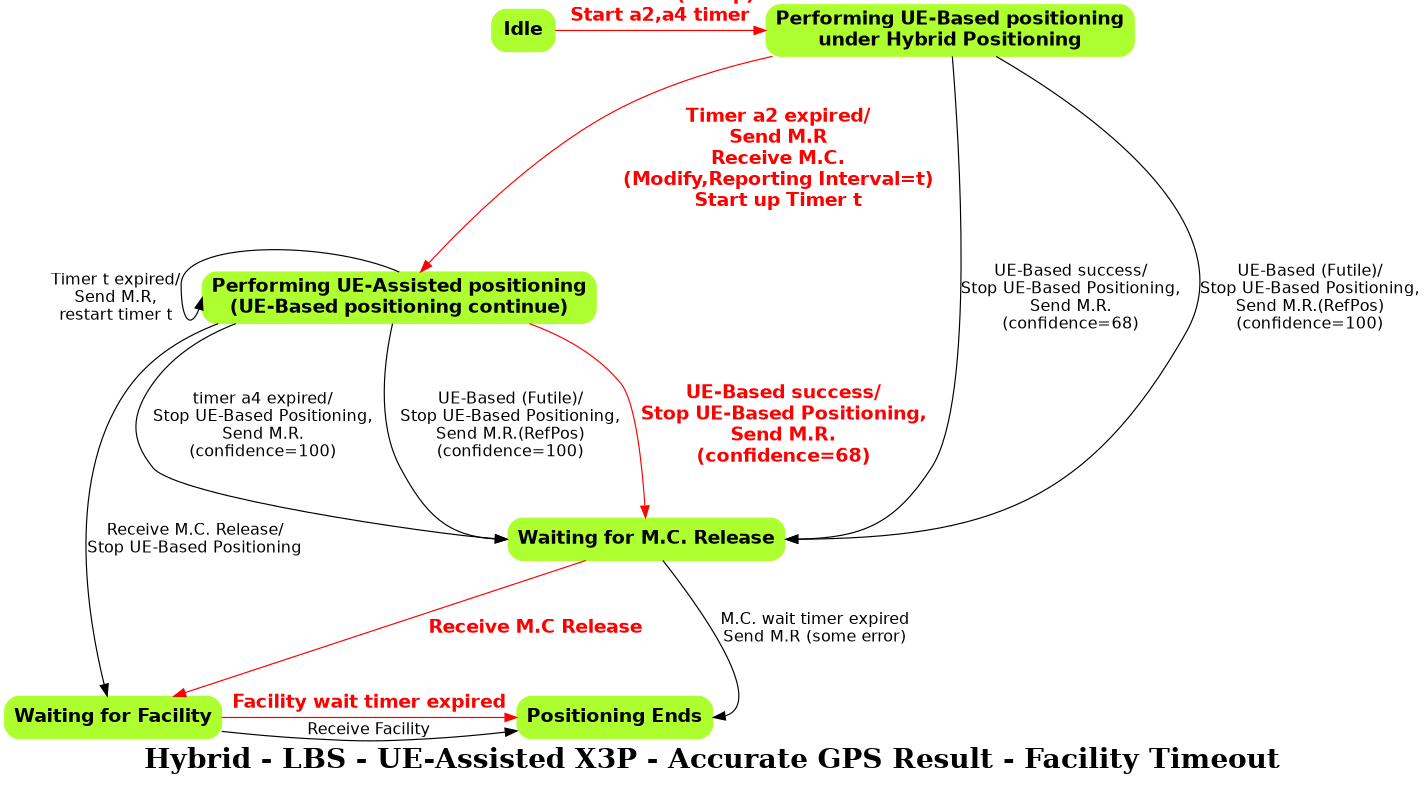 digraph finite_state_machine {
	//rankdir=LR;
	rankdir=TB;
	ranksep=1.2;
	orientation=portrait;
	fontpath="C:\WINNT\Fonts";
	size="9.5,7.5";
	graph [	fontname = "Times-Bold",fontsize = 24,
//
//Use Case Title
//
		label = "Hybrid - LBS - UE-Assisted X3P - Accurate GPS Result - Facility Timeout"];
//
	node [shape=box,style="rounded,filled", color=greenyellow, fontname="Helvetica-Bold",fontsize=16];
	edge [fontname="Helvetica",fontsize=14];
//
// 	[fontname="Helvetica-Bold",fontsize=16, fontcolor=red, color=red]
//

//
// List of State
//
{ rank = same;
	Idle [label="Idle"];
	UE_Based [label="Performing UE-Based positioning\nunder Hybrid Positioning"];
}
	UE_Assisted [label="Performing UE-Assisted positioning\n(UE-Based positioning continue)"];
	Waiting_MC [label="Waiting for M.C. Release"];
{ rank = same;
	Waiting_Facility [label="Waiting for Facility"];
	End [label="Positioning Ends"];
}


//	UE_Based -> Waiting_MC [label = "UE-Based success/\nStop UE-Based Positioning,\nSend M.R.\n(confidence=68)"];


//
// Idle State
//
	Idle -> UE_Based [label = "Send M.C. (Setup)\nStart a2,a4 timer"
				,fontname="Helvetica-Bold",fontsize=16, fontcolor=red, color=red];


//
// UE Based State
//
	//
	//Transition to UE-Assisted	
	//
	UE_Based -> UE_Assisted [label="Timer a2 expired/\nSend M.R\nReceive M.C.\n(Modify,Reporting Interval=t)\nStart up Timer t"
				,fontname="Helvetica-Bold",fontsize=16, fontcolor=red, color=red];
	//
	//Transition to Waiting for M.C.	
	//
	UE_Based -> "Waiting_MC":e [label = "UE-Based success/\nStop UE-Based Positioning,\nSend M.R.\n(confidence=68)"];
	UE_Based -> "Waiting_MC":e [label = "UE-Based (Futile)/\nStop UE-Based Positioning,\nSend M.R.(RefPos)\n(confidence=100)"];
	//UE_Based -> "Waiting_MC":e [label = "Ref Position\naccurate enough/\nStop UE-Based Positioning,\nSend M.R.\n(confidence=0)"];
	
 	
//
// UE Assisted State
//

	//Loopback
	UE_Assisted:n -> UE_Assisted:w [label="Timer t expired/\nSend M.R,\nrestart timer t"];
	//
	//Transition to Waiting for M.C.	
	//
	UE_Assisted -> Waiting_MC:w [label = "timer a4 expired/\nStop UE-Based Positioning,\nSend M.R.\n(confidence=100)"];
	UE_Assisted -> Waiting_MC:w [label = "UE-Based (Futile)/\nStop UE-Based Positioning,\nSend M.R.(RefPos)\n(confidence=100)"];
	UE_Assisted -> Waiting_Facility [label = "Receive M.C. Release/\nStop UE-Based Positioning"];
	UE_Assisted -> Waiting_MC [label = "UE-Based success/\nStop UE-Based Positioning,\nSend M.R.\n(confidence=68)"
				,fontname="Helvetica-Bold",fontsize=16, fontcolor=red, color=red];


//
// Waiting for M.C. Release State
//
	Waiting_MC -> Waiting_Facility [label = "Receive M.C Release"
				,fontname="Helvetica-Bold",fontsize=16, fontcolor=red, color=red];
	Waiting_MC -> End:e [label = "M.C. wait timer expired\nSend M.R (some error)"];
//
// Waiting for Facility
//
	Waiting_Facility -> End [label="Facility wait timer expired"
				,fontname="Helvetica-Bold",fontsize=16, fontcolor=red, color=red];
	Waiting_Facility -> End [label="Receive Facility"];
 
//
// End State
//

}